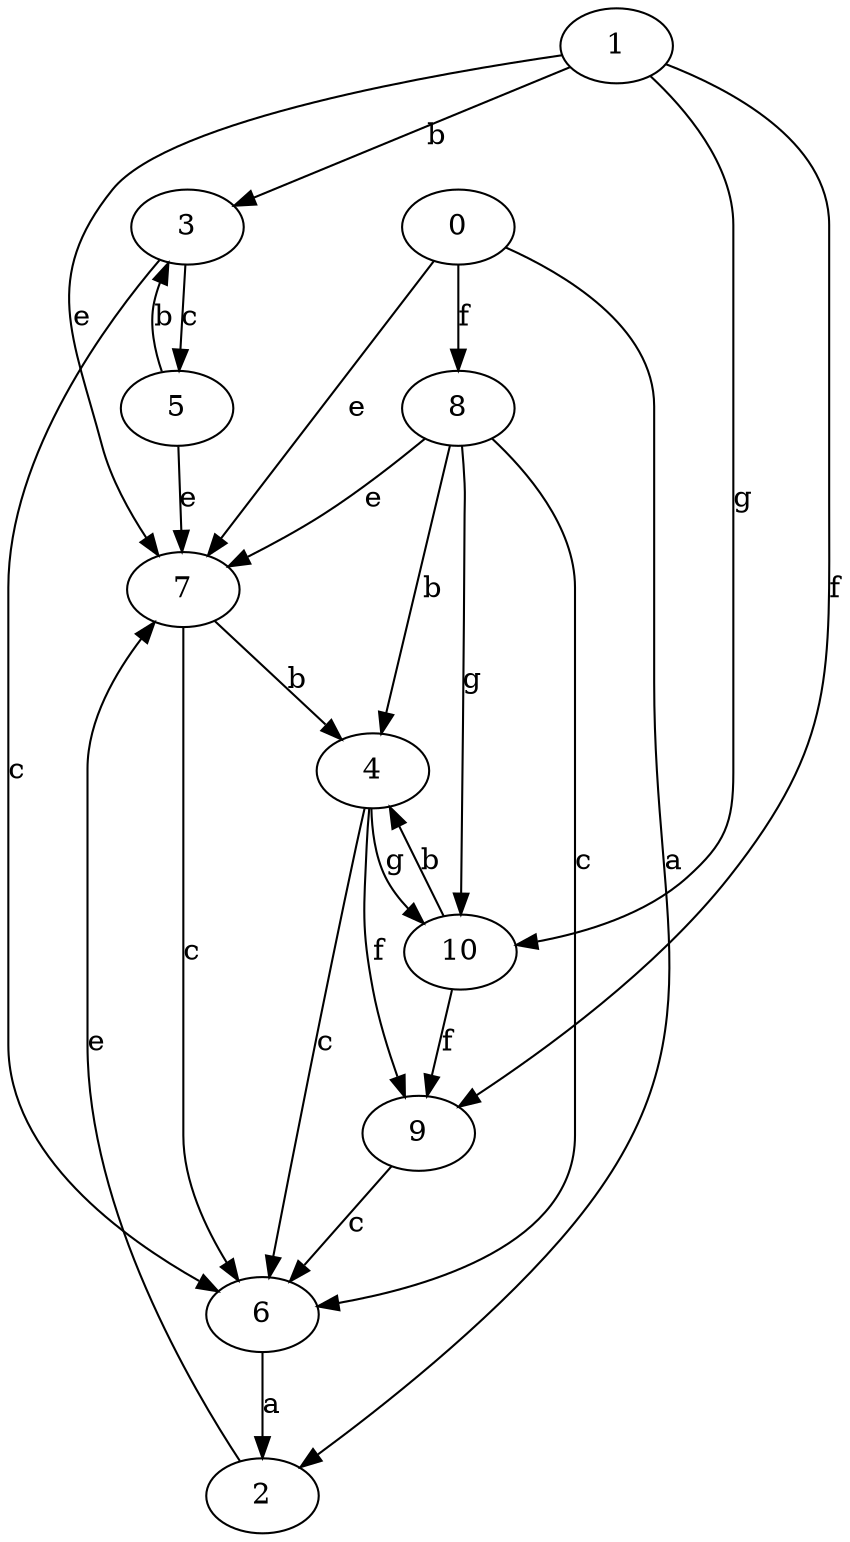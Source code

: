 strict digraph  {
1;
2;
3;
4;
5;
6;
7;
0;
8;
9;
10;
1 -> 3  [label=b];
1 -> 7  [label=e];
1 -> 9  [label=f];
1 -> 10  [label=g];
2 -> 7  [label=e];
3 -> 5  [label=c];
3 -> 6  [label=c];
4 -> 6  [label=c];
4 -> 9  [label=f];
4 -> 10  [label=g];
5 -> 3  [label=b];
5 -> 7  [label=e];
6 -> 2  [label=a];
7 -> 4  [label=b];
7 -> 6  [label=c];
0 -> 2  [label=a];
0 -> 7  [label=e];
0 -> 8  [label=f];
8 -> 4  [label=b];
8 -> 6  [label=c];
8 -> 7  [label=e];
8 -> 10  [label=g];
9 -> 6  [label=c];
10 -> 4  [label=b];
10 -> 9  [label=f];
}
